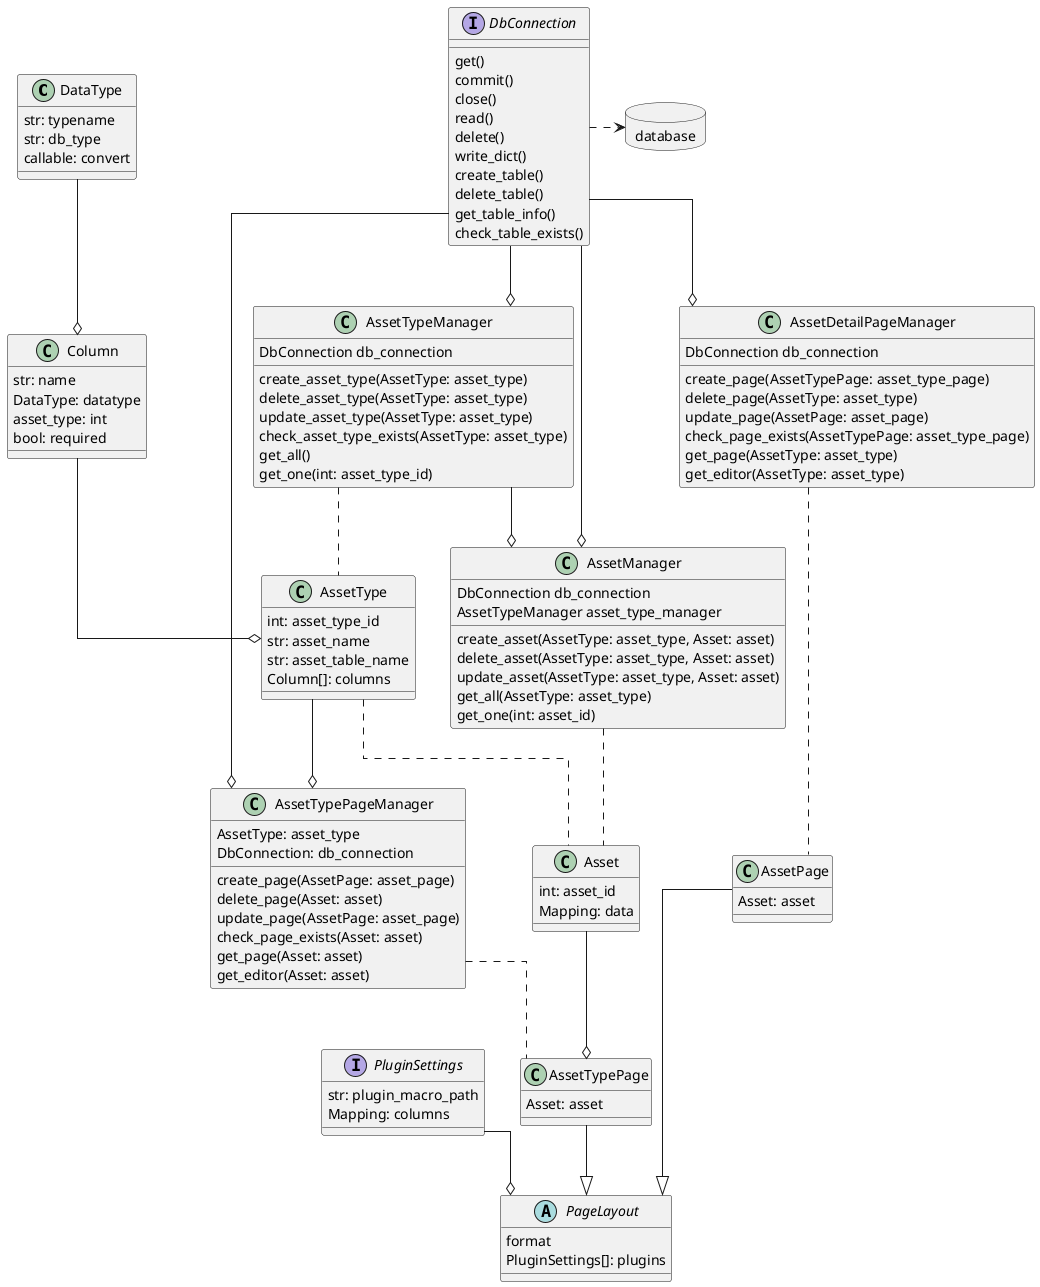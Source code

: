 @startuml anybase-classes

' Check /out/classes for a .png version of this diagram

' UML Settings
' ############

allow_mixing
skinparam Linetype ortho

' Datatypes / Entities
' ####################

class DataType {
    str: typename
    str: db_type
    callable: convert
}

class Column {
    str: name
    DataType: datatype
    asset_type: int
    bool: required
}

class AssetType {
    int: asset_type_id
    str: asset_name
    str: asset_table_name
    Column[]: columns
}

class Asset {
    int: asset_id
    Mapping: data
}

' Data Managers
' #############

class AssetTypeManager {
    DbConnection db_connection
    create_asset_type(AssetType: asset_type)
    delete_asset_type(AssetType: asset_type)
    update_asset_type(AssetType: asset_type)
    check_asset_type_exists(AssetType: asset_type)
    get_all()
    get_one(int: asset_type_id)
}

class AssetManager  {
    DbConnection db_connection
    AssetTypeManager asset_type_manager
    create_asset(AssetType: asset_type, Asset: asset)
    delete_asset(AssetType: asset_type, Asset: asset)
    update_asset(AssetType: asset_type, Asset: asset)
    get_all(AssetType: asset_type)
    get_one(int: asset_id)
}

' Layouts and Pages
' #################

interface PluginSettings {
    str: plugin_macro_path
    Mapping: columns
}

abstract class PageLayout {
    format
    PluginSettings[]: plugins
}

class AssetTypePage {
    Asset: asset
}


class AssetPage {
    Asset: asset
}

' Page Managers
' #############

class AssetDetailPageManager {
    DbConnection db_connection
    create_page(AssetTypePage: asset_type_page)
    delete_page(AssetType: asset_type)
    update_page(AssetPage: asset_page)
    check_page_exists(AssetTypePage: asset_type_page)
    get_page(AssetType: asset_type)
    get_editor(AssetType: asset_type)
}

class AssetTypePageManager {
    AssetType: asset_type
    DbConnection: db_connection
    create_page(AssetPage: asset_page)
    delete_page(Asset: asset)
    update_page(AssetPage: asset_page)
    check_page_exists(Asset: asset)
    get_page(Asset: asset)
    get_editor(Asset: asset)
}

' Database and Stuff
' ##################


interface DbConnection {
    get()
    commit()
    close()
    read()
    delete()
    write_dict()
    create_table()
    delete_table()
    get_table_info()
    check_table_exists()
}

database database

' Connections and Stuff
' #####################

AssetTypeManager --o AssetManager
AssetTypeManager .. AssetType

AssetManager .. Asset

AssetType --o AssetTypePageManager
AssetType .. Asset

DataType --o Column
Column --o AssetType

AssetTypePageManager .. AssetTypePage

AssetDetailPageManager .. AssetPage

AssetTypePage --|> PageLayout
AssetPage --|> PageLayout
Asset --o AssetTypePage

PluginSettings --o PageLayout

DbConnection .> database
DbConnection --o AssetManager
DbConnection --o AssetTypeManager
DbConnection --o AssetTypePageManager
DbConnection --o AssetDetailPageManager

@enduml